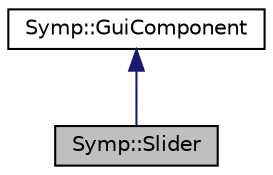 digraph "Symp::Slider"
{
  edge [fontname="Helvetica",fontsize="10",labelfontname="Helvetica",labelfontsize="10"];
  node [fontname="Helvetica",fontsize="10",shape=record];
  Node1 [label="Symp::Slider",height=0.2,width=0.4,color="black", fillcolor="grey75", style="filled" fontcolor="black"];
  Node2 -> Node1 [dir="back",color="midnightblue",fontsize="10",style="solid",fontname="Helvetica"];
  Node2 [label="Symp::GuiComponent",height=0.2,width=0.4,color="black", fillcolor="white", style="filled",URL="$class_symp_1_1_gui_component.html",tooltip="GuiComponent facade for the creation of Menu graphical entities The GuiComponent class implements a f..."];
}
